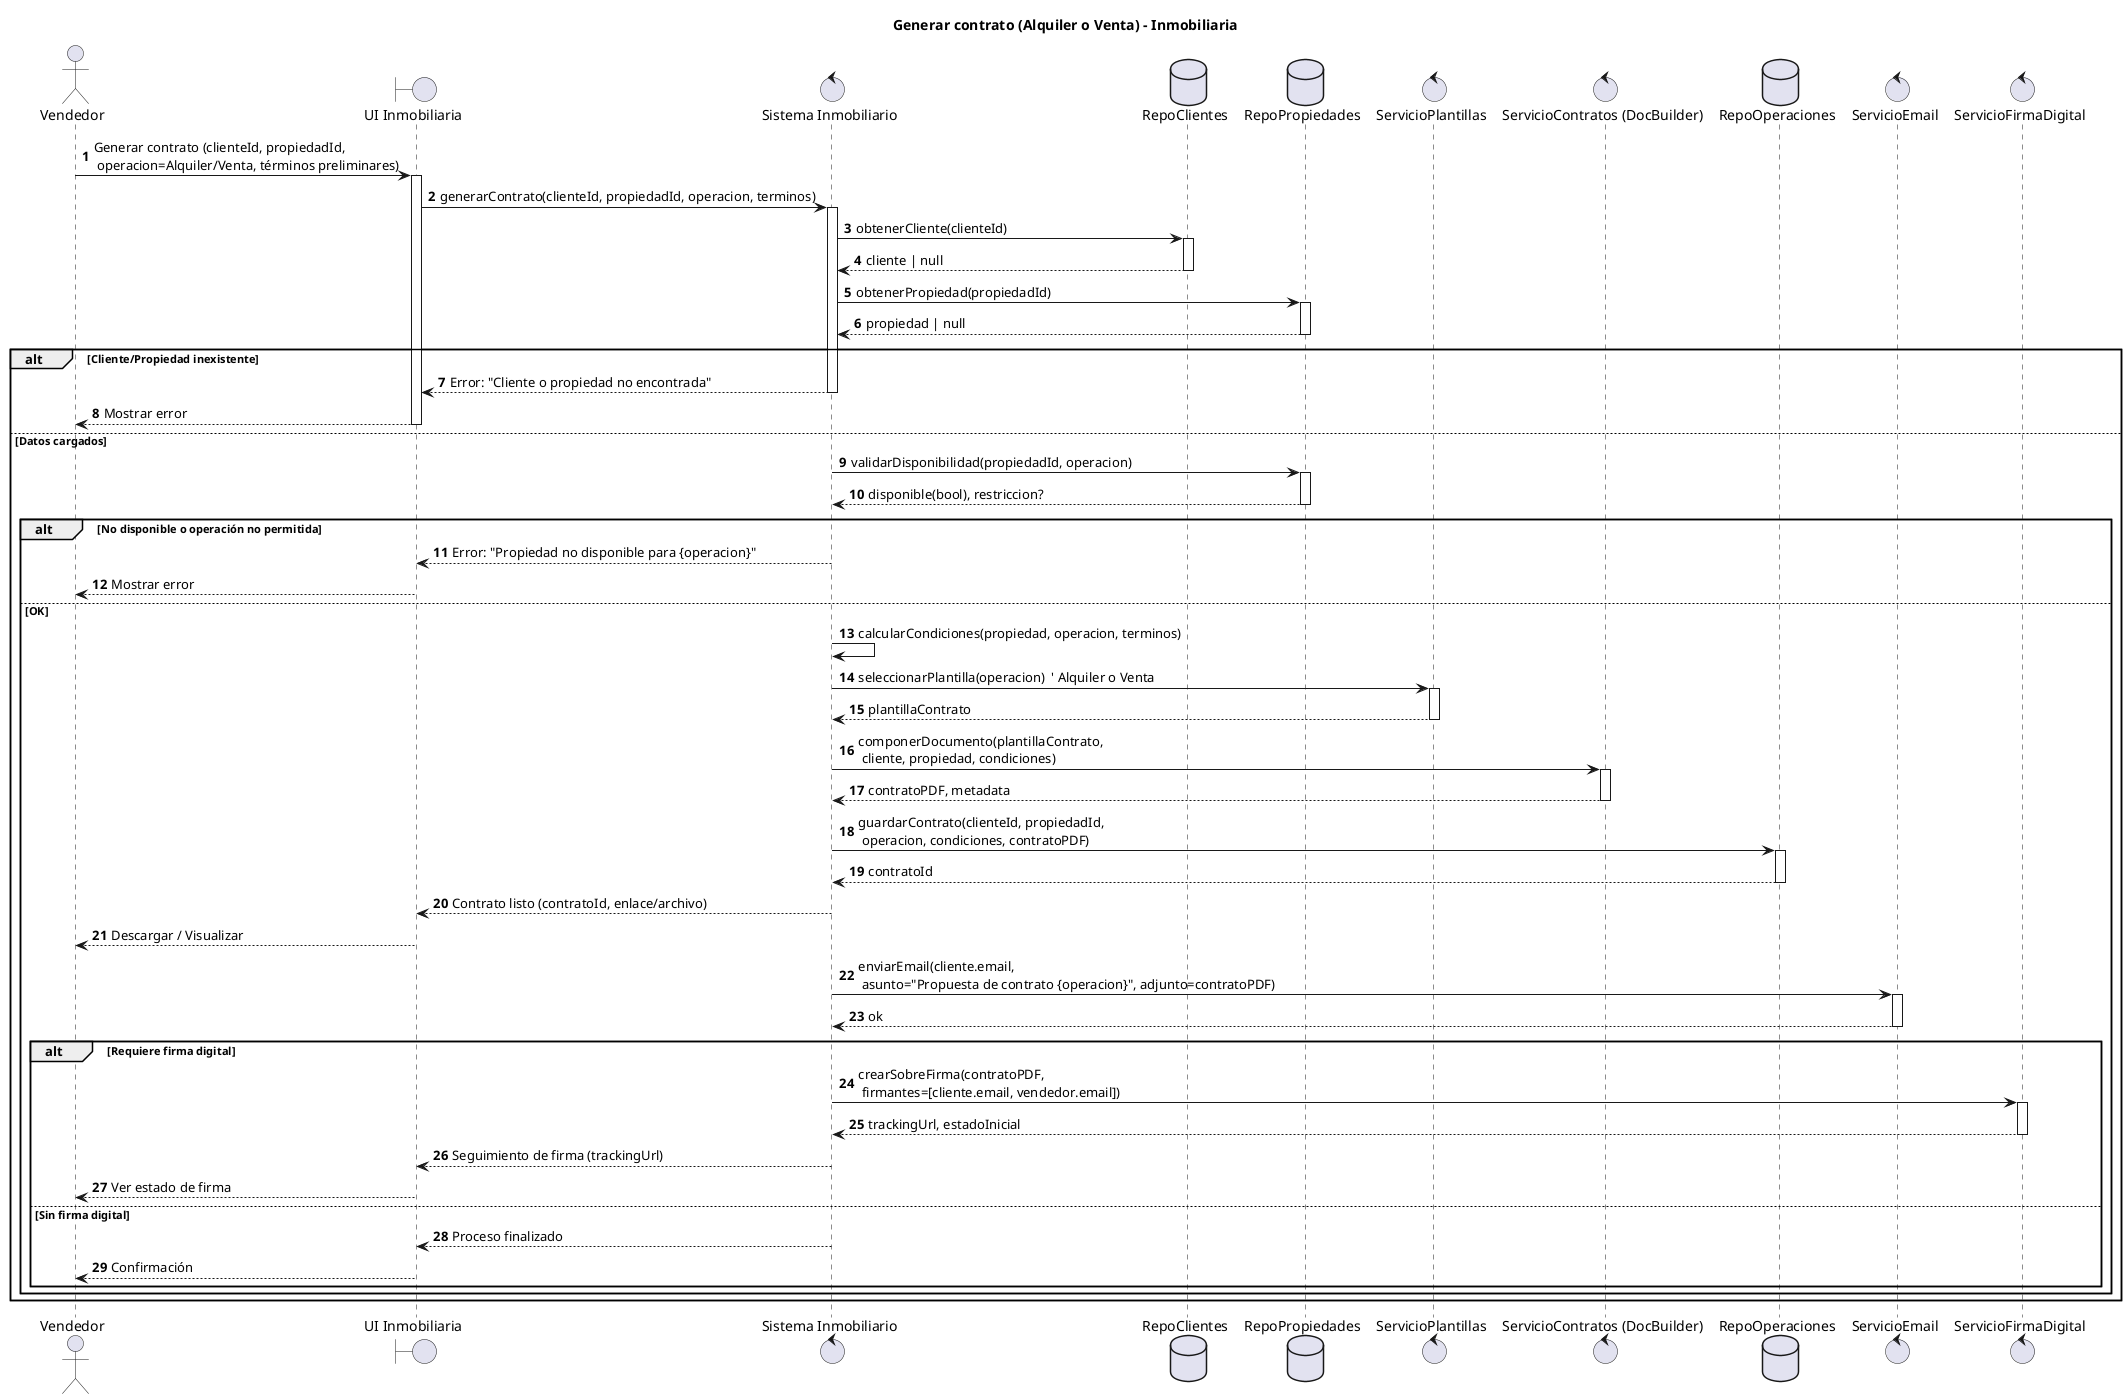 @startuml
title Generar contrato (Alquiler o Venta) - Inmobiliaria
autonumber

actor "Vendedor" as V
boundary "UI Inmobiliaria" as UI
control "Sistema Inmobiliario" as S
database "RepoClientes" as RCli
database "RepoPropiedades" as RProp
control "ServicioPlantillas" as SPT
control "ServicioContratos (DocBuilder)" as SCON
database "RepoOperaciones" as ROp
control "ServicioEmail" as SEM
control "ServicioFirmaDigital" as SFirm

' 1) Inicio
V -> UI: Generar contrato (clienteId, propiedadId,\n operacion=Alquiler/Venta, términos preliminares)
activate UI
UI -> S: generarContrato(clienteId, propiedadId, operacion, terminos)
activate S

' 2) Validaciones básicas
S -> RCli: obtenerCliente(clienteId)
activate RCli
RCli --> S: cliente | null
deactivate RCli

S -> RProp: obtenerPropiedad(propiedadId)
activate RProp
RProp --> S: propiedad | null
deactivate RProp

alt Cliente/Propiedad inexistente
  S --> UI: Error: "Cliente o propiedad no encontrada"
  deactivate S
  UI --> V: Mostrar error
  deactivate UI
else Datos cargados
  ' 3) Verificar disponibilidad y compatibilidad de operación
  S -> RProp: validarDisponibilidad(propiedadId, operacion)
  activate RProp
  RProp --> S: disponible(bool), restriccion?
  deactivate RProp

  alt No disponible o operación no permitida
    S --> UI: Error: "Propiedad no disponible para {operacion}"
    deactivate S
    UI --> V: Mostrar error
    deactivate UI
  else OK
    ' 4) Determinar condiciones económicas y cláusulas
    S -> S: calcularCondiciones(propiedad, operacion, terminos)
    S -> SPT: seleccionarPlantilla(operacion)  ' Alquiler o Venta
    activate SPT
    SPT --> S: plantillaContrato
    deactivate SPT

    ' 5) Generar documento a partir de plantilla + datos
    S -> SCON: componerDocumento(plantillaContrato,\n cliente, propiedad, condiciones)
    activate SCON
    SCON --> S: contratoPDF, metadata
    deactivate SCON

    ' 6) Registrar operación/contrato
    S -> ROp: guardarContrato(clienteId, propiedadId,\n operacion, condiciones, contratoPDF)
    activate ROp
    ROp --> S: contratoId
    deactivate ROp

    ' 7) Entrega: descarga y envío por correo
    S --> UI: Contrato listo (contratoId, enlace/archivo)
    UI --> V: Descargar / Visualizar

    S -> SEM: enviarEmail(cliente.email,\n asunto="Propuesta de contrato {operacion}", adjunto=contratoPDF)
    activate SEM
    SEM --> S: ok
    deactivate SEM

    ' 8) (Opcional) Iniciar firma digital
    alt Requiere firma digital
      S -> SFirm: crearSobreFirma(contratoPDF,\n firmantes=[cliente.email, vendedor.email])
      activate SFirm
      SFirm --> S: trackingUrl, estadoInicial
      deactivate SFirm
      S --> UI: Seguimiento de firma (trackingUrl)
      UI --> V: Ver estado de firma
    else Sin firma digital
      S --> UI: Proceso finalizado
      UI --> V: Confirmación
    end

    deactivate S
    deactivate UI
  end
end
@enduml
